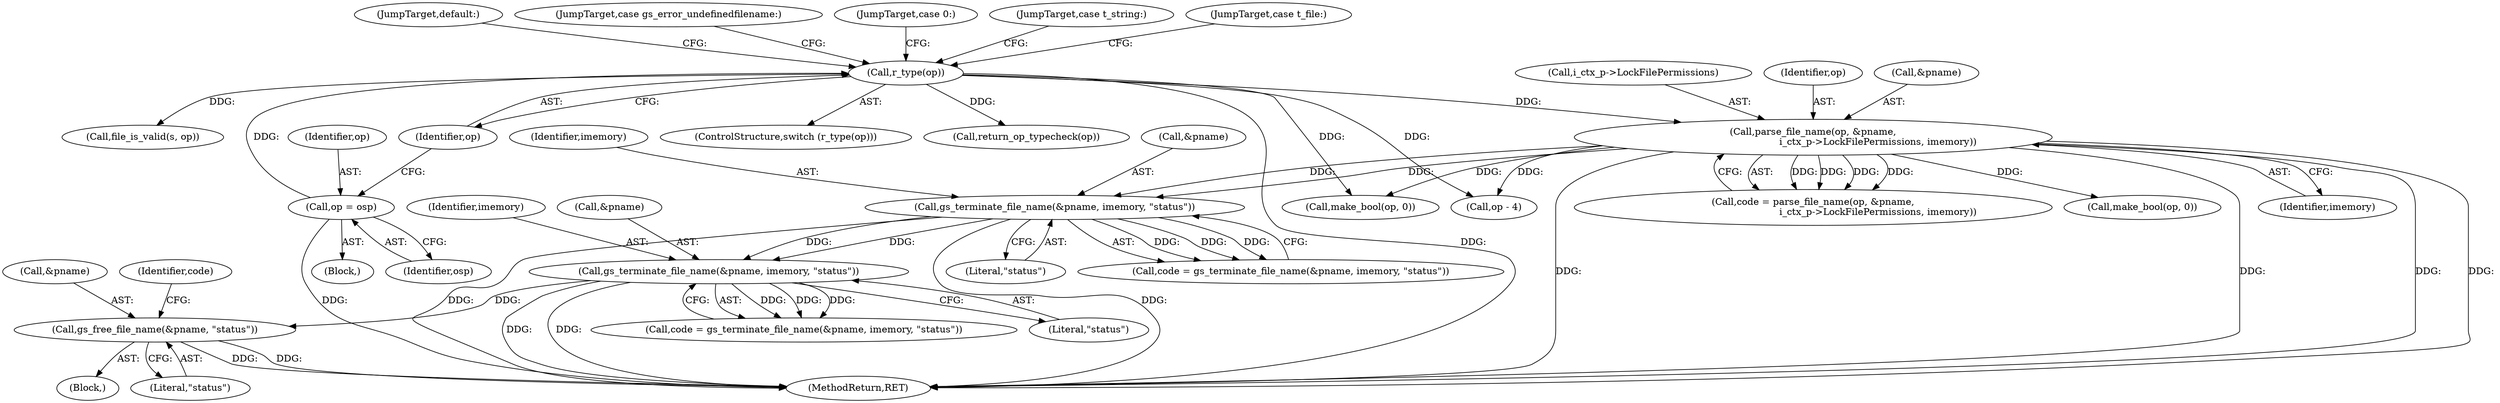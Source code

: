 digraph "0_ghostscript_b60d50b7567369ad856cebe1efb6cd7dd2284219_0@API" {
"1000291" [label="(Call,gs_free_file_name(&pname, \"status\"))"];
"1000173" [label="(Call,gs_terminate_file_name(&pname, imemory, \"status\"))"];
"1000160" [label="(Call,gs_terminate_file_name(&pname, imemory, \"status\"))"];
"1000132" [label="(Call,parse_file_name(op, &pname,\n                                           i_ctx_p->LockFilePermissions, imemory))"];
"1000109" [label="(Call,r_type(op))"];
"1000105" [label="(Call,op = osp)"];
"1000285" [label="(Call,make_bool(op, 0))"];
"1000292" [label="(Call,&pname)"];
"1000139" [label="(Identifier,imemory)"];
"1000126" [label="(Block,)"];
"1000177" [label="(Literal,\"status\")"];
"1000294" [label="(Literal,\"status\")"];
"1000130" [label="(Call,code = parse_file_name(op, &pname,\n                                           i_ctx_p->LockFilePermissions, imemory))"];
"1000291" [label="(Call,gs_free_file_name(&pname, \"status\"))"];
"1000297" [label="(JumpTarget,default:)"];
"1000284" [label="(JumpTarget,case gs_error_undefinedfilename:)"];
"1000109" [label="(Call,r_type(op))"];
"1000171" [label="(Call,code = gs_terminate_file_name(&pname, imemory, \"status\"))"];
"1000213" [label="(JumpTarget,case 0:)"];
"1000110" [label="(Identifier,op)"];
"1000161" [label="(Call,&pname)"];
"1000164" [label="(Literal,\"status\")"];
"1000118" [label="(Call,file_is_valid(s, op))"];
"1000136" [label="(Call,i_ctx_p->LockFilePermissions)"];
"1000160" [label="(Call,gs_terminate_file_name(&pname, imemory, \"status\"))"];
"1000108" [label="(ControlStructure,switch (r_type(op)))"];
"1000298" [label="(Call,return_op_typecheck(op))"];
"1000300" [label="(MethodReturn,RET)"];
"1000133" [label="(Identifier,op)"];
"1000217" [label="(Call,op - 4)"];
"1000107" [label="(Identifier,osp)"];
"1000125" [label="(JumpTarget,case t_string:)"];
"1000112" [label="(JumpTarget,case t_file:)"];
"1000103" [label="(Block,)"];
"1000163" [label="(Identifier,imemory)"];
"1000106" [label="(Identifier,op)"];
"1000176" [label="(Identifier,imemory)"];
"1000134" [label="(Call,&pname)"];
"1000174" [label="(Call,&pname)"];
"1000132" [label="(Call,parse_file_name(op, &pname,\n                                           i_ctx_p->LockFilePermissions, imemory))"];
"1000173" [label="(Call,gs_terminate_file_name(&pname, imemory, \"status\"))"];
"1000150" [label="(Call,make_bool(op, 0))"];
"1000105" [label="(Call,op = osp)"];
"1000158" [label="(Call,code = gs_terminate_file_name(&pname, imemory, \"status\"))"];
"1000296" [label="(Identifier,code)"];
"1000291" -> "1000126"  [label="AST: "];
"1000291" -> "1000294"  [label="CFG: "];
"1000292" -> "1000291"  [label="AST: "];
"1000294" -> "1000291"  [label="AST: "];
"1000296" -> "1000291"  [label="CFG: "];
"1000291" -> "1000300"  [label="DDG: "];
"1000291" -> "1000300"  [label="DDG: "];
"1000173" -> "1000291"  [label="DDG: "];
"1000173" -> "1000171"  [label="AST: "];
"1000173" -> "1000177"  [label="CFG: "];
"1000174" -> "1000173"  [label="AST: "];
"1000176" -> "1000173"  [label="AST: "];
"1000177" -> "1000173"  [label="AST: "];
"1000171" -> "1000173"  [label="CFG: "];
"1000173" -> "1000300"  [label="DDG: "];
"1000173" -> "1000300"  [label="DDG: "];
"1000173" -> "1000171"  [label="DDG: "];
"1000173" -> "1000171"  [label="DDG: "];
"1000173" -> "1000171"  [label="DDG: "];
"1000160" -> "1000173"  [label="DDG: "];
"1000160" -> "1000173"  [label="DDG: "];
"1000160" -> "1000158"  [label="AST: "];
"1000160" -> "1000164"  [label="CFG: "];
"1000161" -> "1000160"  [label="AST: "];
"1000163" -> "1000160"  [label="AST: "];
"1000164" -> "1000160"  [label="AST: "];
"1000158" -> "1000160"  [label="CFG: "];
"1000160" -> "1000300"  [label="DDG: "];
"1000160" -> "1000300"  [label="DDG: "];
"1000160" -> "1000158"  [label="DDG: "];
"1000160" -> "1000158"  [label="DDG: "];
"1000160" -> "1000158"  [label="DDG: "];
"1000132" -> "1000160"  [label="DDG: "];
"1000132" -> "1000160"  [label="DDG: "];
"1000132" -> "1000130"  [label="AST: "];
"1000132" -> "1000139"  [label="CFG: "];
"1000133" -> "1000132"  [label="AST: "];
"1000134" -> "1000132"  [label="AST: "];
"1000136" -> "1000132"  [label="AST: "];
"1000139" -> "1000132"  [label="AST: "];
"1000130" -> "1000132"  [label="CFG: "];
"1000132" -> "1000300"  [label="DDG: "];
"1000132" -> "1000300"  [label="DDG: "];
"1000132" -> "1000300"  [label="DDG: "];
"1000132" -> "1000300"  [label="DDG: "];
"1000132" -> "1000130"  [label="DDG: "];
"1000132" -> "1000130"  [label="DDG: "];
"1000132" -> "1000130"  [label="DDG: "];
"1000132" -> "1000130"  [label="DDG: "];
"1000109" -> "1000132"  [label="DDG: "];
"1000132" -> "1000150"  [label="DDG: "];
"1000132" -> "1000217"  [label="DDG: "];
"1000132" -> "1000285"  [label="DDG: "];
"1000109" -> "1000108"  [label="AST: "];
"1000109" -> "1000110"  [label="CFG: "];
"1000110" -> "1000109"  [label="AST: "];
"1000112" -> "1000109"  [label="CFG: "];
"1000125" -> "1000109"  [label="CFG: "];
"1000213" -> "1000109"  [label="CFG: "];
"1000284" -> "1000109"  [label="CFG: "];
"1000297" -> "1000109"  [label="CFG: "];
"1000109" -> "1000300"  [label="DDG: "];
"1000105" -> "1000109"  [label="DDG: "];
"1000109" -> "1000118"  [label="DDG: "];
"1000109" -> "1000217"  [label="DDG: "];
"1000109" -> "1000285"  [label="DDG: "];
"1000109" -> "1000298"  [label="DDG: "];
"1000105" -> "1000103"  [label="AST: "];
"1000105" -> "1000107"  [label="CFG: "];
"1000106" -> "1000105"  [label="AST: "];
"1000107" -> "1000105"  [label="AST: "];
"1000110" -> "1000105"  [label="CFG: "];
"1000105" -> "1000300"  [label="DDG: "];
}
